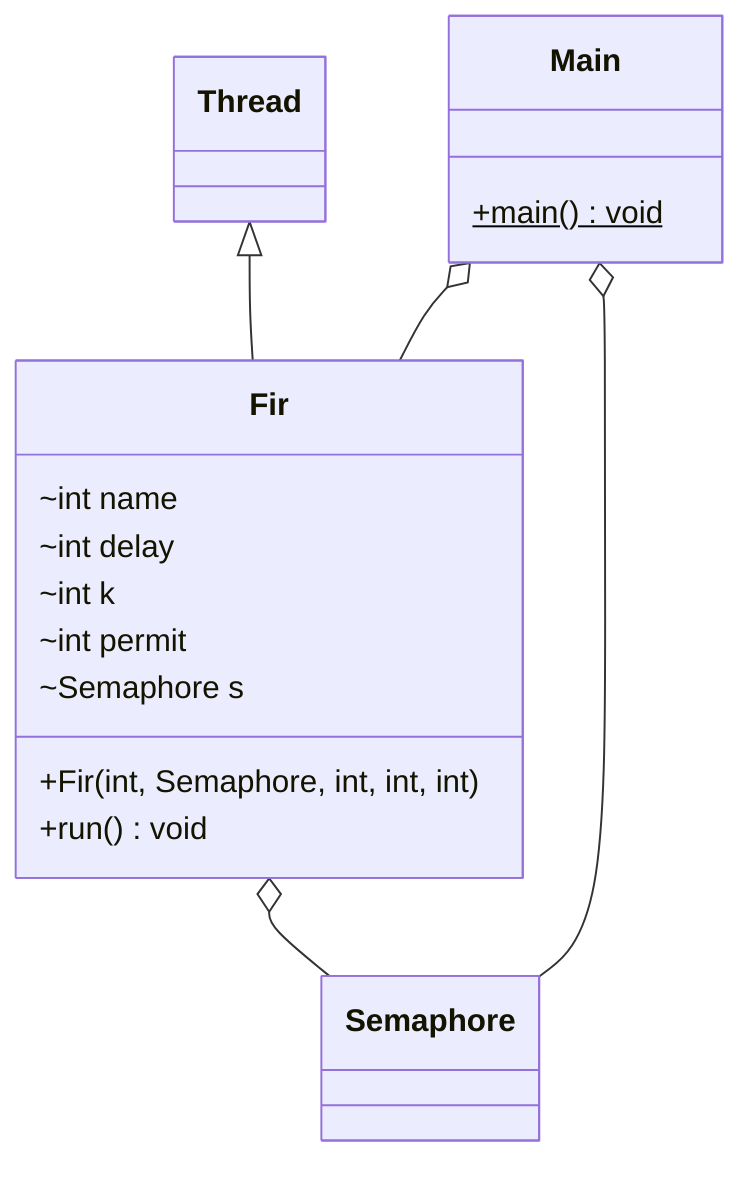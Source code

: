 classDiagram
    class Thread {

    }
    class Semaphore {

    }
    class Main {
        +main()$ void
    }
    class Fir {
        ~int name
        ~int delay
        ~int k
        ~int permit
        ~Semaphore s
        +Fir(int, Semaphore, int, int, int)
        +run() void
    }
    Thread <|-- Fir
    Main o-- Fir
    Main o-- Semaphore
    Fir o-- Semaphore